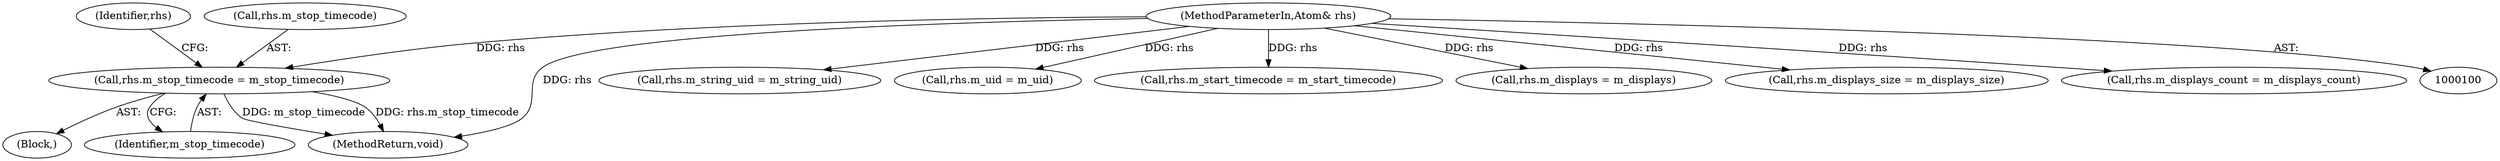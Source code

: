 digraph "1_Android_04839626ed859623901ebd3a5fd483982186b59d_204@del" {
"1000118" [label="(Call,rhs.m_stop_timecode = m_stop_timecode)"];
"1000101" [label="(MethodParameterIn,Atom& rhs)"];
"1000102" [label="(Block,)"];
"1000125" [label="(Identifier,rhs)"];
"1000118" [label="(Call,rhs.m_stop_timecode = m_stop_timecode)"];
"1000103" [label="(Call,rhs.m_string_uid = m_string_uid)"];
"1000119" [label="(Call,rhs.m_stop_timecode)"];
"1000108" [label="(Call,rhs.m_uid = m_uid)"];
"1000122" [label="(Identifier,m_stop_timecode)"];
"1000138" [label="(MethodReturn,void)"];
"1000113" [label="(Call,rhs.m_start_timecode = m_start_timecode)"];
"1000123" [label="(Call,rhs.m_displays = m_displays)"];
"1000128" [label="(Call,rhs.m_displays_size = m_displays_size)"];
"1000133" [label="(Call,rhs.m_displays_count = m_displays_count)"];
"1000101" [label="(MethodParameterIn,Atom& rhs)"];
"1000118" -> "1000102"  [label="AST: "];
"1000118" -> "1000122"  [label="CFG: "];
"1000119" -> "1000118"  [label="AST: "];
"1000122" -> "1000118"  [label="AST: "];
"1000125" -> "1000118"  [label="CFG: "];
"1000118" -> "1000138"  [label="DDG: m_stop_timecode"];
"1000118" -> "1000138"  [label="DDG: rhs.m_stop_timecode"];
"1000101" -> "1000118"  [label="DDG: rhs"];
"1000101" -> "1000100"  [label="AST: "];
"1000101" -> "1000138"  [label="DDG: rhs"];
"1000101" -> "1000103"  [label="DDG: rhs"];
"1000101" -> "1000108"  [label="DDG: rhs"];
"1000101" -> "1000113"  [label="DDG: rhs"];
"1000101" -> "1000123"  [label="DDG: rhs"];
"1000101" -> "1000128"  [label="DDG: rhs"];
"1000101" -> "1000133"  [label="DDG: rhs"];
}
